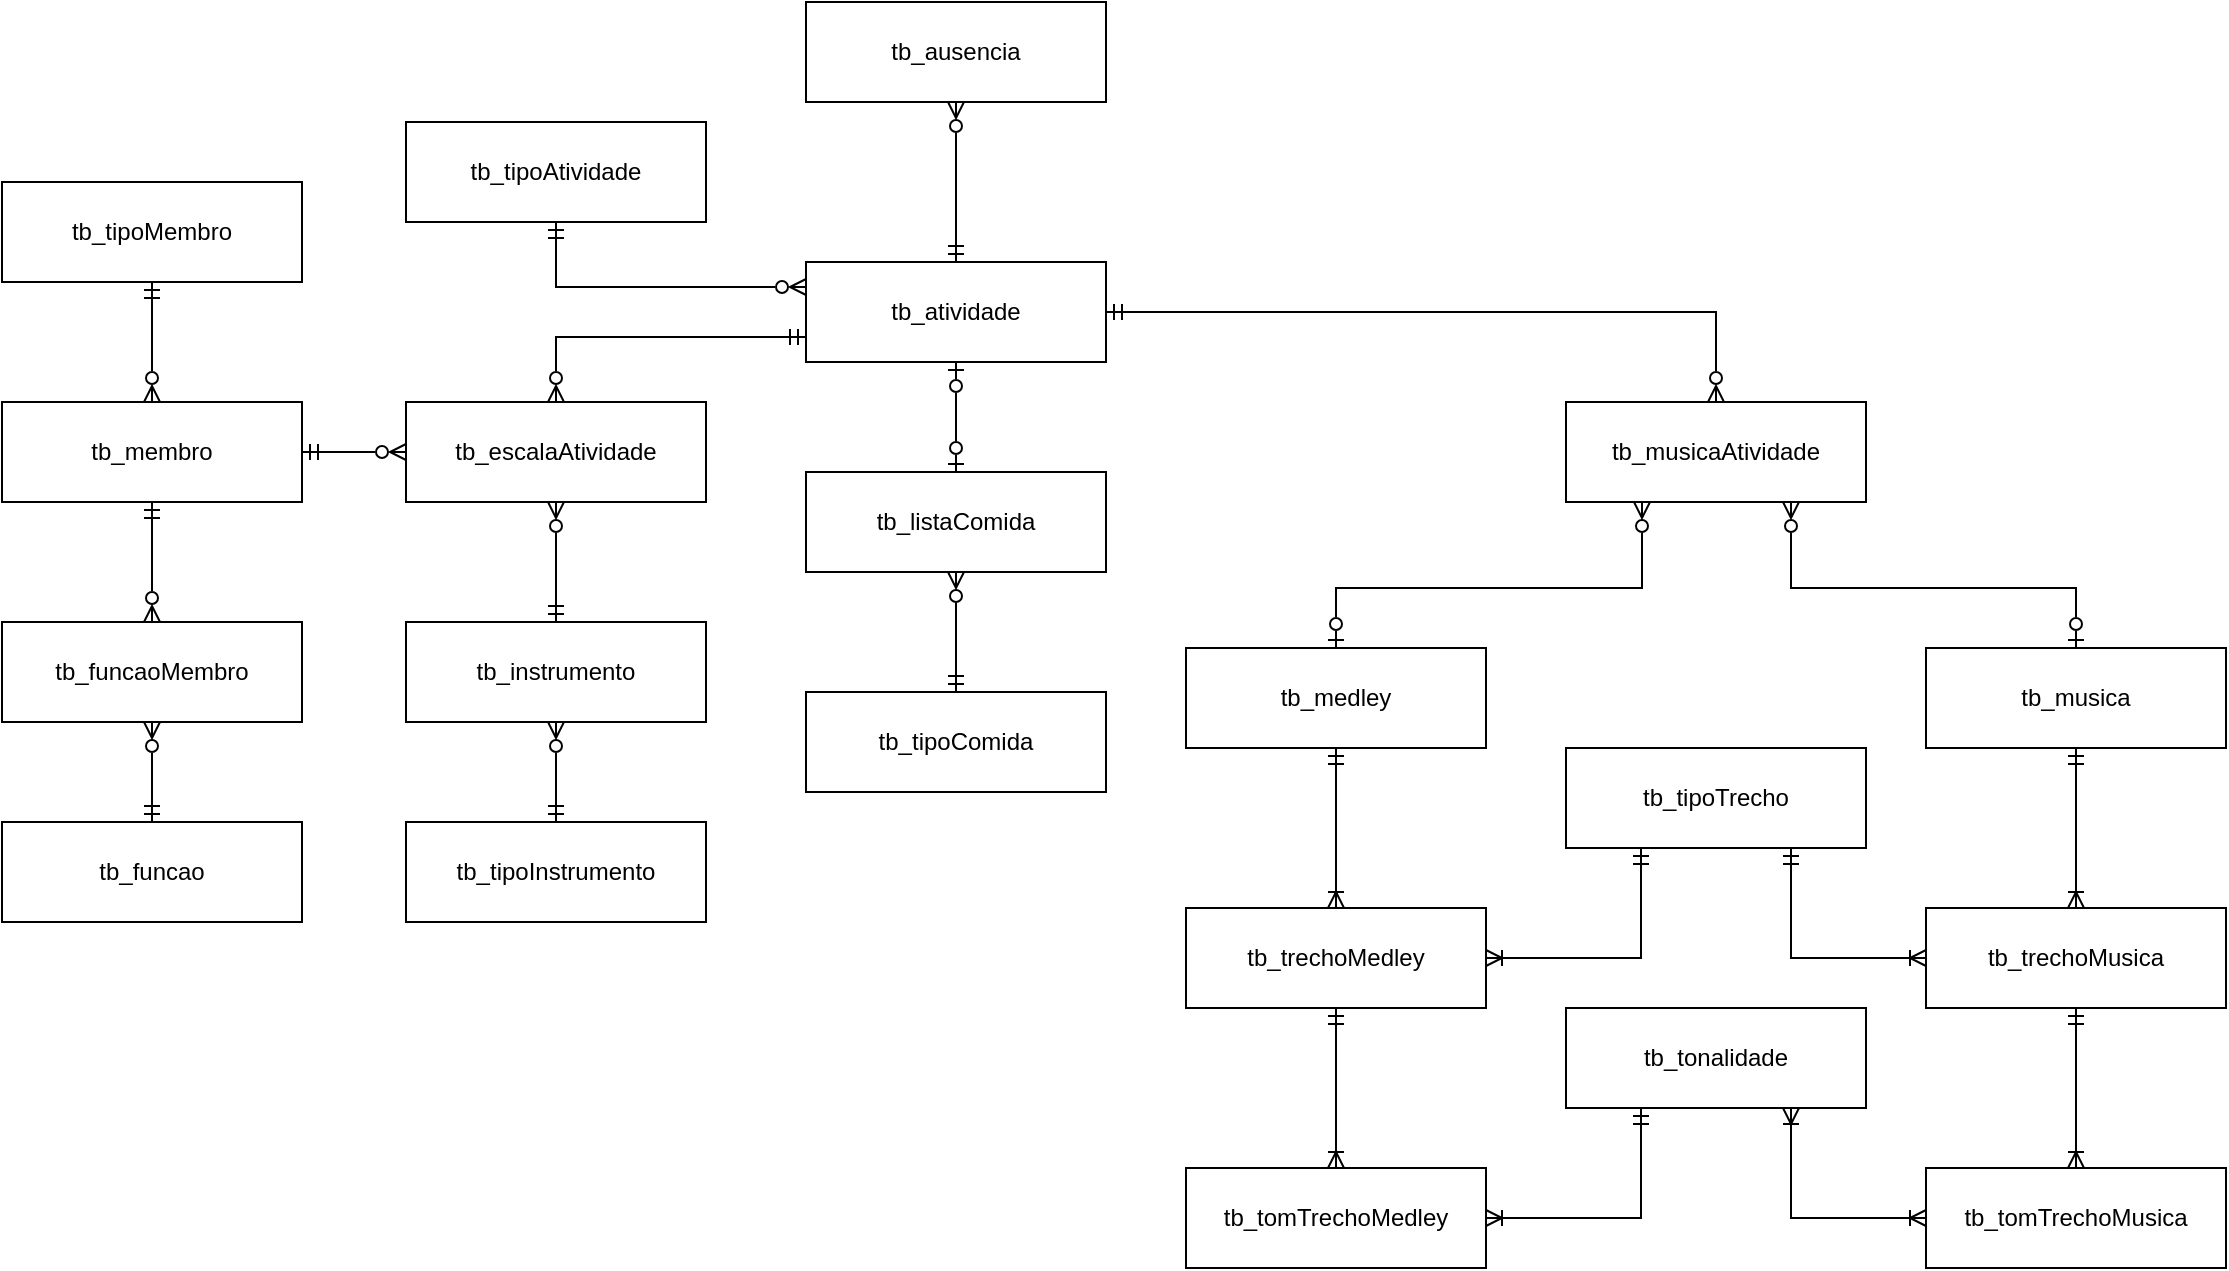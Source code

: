 <mxfile version="25.0.3">
  <diagram name="Página-1" id="maA3yK0d_ux8RwPpMDyS">
    <mxGraphModel dx="1829" dy="811" grid="1" gridSize="10" guides="1" tooltips="1" connect="1" arrows="1" fold="1" page="1" pageScale="1" pageWidth="1169" pageHeight="827" math="0" shadow="0">
      <root>
        <mxCell id="0" />
        <mxCell id="1" parent="0" />
        <mxCell id="9U1qTvpX64fxGLxcpBmz-4" value="" style="edgeStyle=orthogonalEdgeStyle;rounded=0;orthogonalLoop=1;jettySize=auto;html=1;fontFamily=Helvetica;fontSize=12;fontColor=default;endArrow=ERzeroToMany;endFill=0;entryX=0;entryY=0.5;entryDx=0;entryDy=0;startArrow=ERmandOne;startFill=0;" edge="1" parent="1" source="9U1qTvpX64fxGLxcpBmz-1" target="9U1qTvpX64fxGLxcpBmz-3">
          <mxGeometry relative="1" as="geometry" />
        </mxCell>
        <mxCell id="9U1qTvpX64fxGLxcpBmz-14" style="edgeStyle=orthogonalEdgeStyle;shape=connector;rounded=0;orthogonalLoop=1;jettySize=auto;html=1;strokeColor=default;align=center;verticalAlign=middle;fontFamily=Helvetica;fontSize=12;fontColor=default;labelBackgroundColor=default;endArrow=ERzeroToMany;endFill=0;startArrow=ERmandOne;startFill=0;" edge="1" parent="1" source="9U1qTvpX64fxGLxcpBmz-1" target="9U1qTvpX64fxGLxcpBmz-11">
          <mxGeometry relative="1" as="geometry" />
        </mxCell>
        <mxCell id="9U1qTvpX64fxGLxcpBmz-1" value="tb_membro" style="rounded=0;whiteSpace=wrap;html=1;" vertex="1" parent="1">
          <mxGeometry x="43" y="260" width="150" height="50" as="geometry" />
        </mxCell>
        <mxCell id="9U1qTvpX64fxGLxcpBmz-16" value="" style="edgeStyle=orthogonalEdgeStyle;shape=connector;rounded=0;orthogonalLoop=1;jettySize=auto;html=1;strokeColor=default;align=center;verticalAlign=middle;fontFamily=Helvetica;fontSize=12;fontColor=default;labelBackgroundColor=default;endArrow=ERmandOne;endFill=0;startArrow=ERzeroToMany;startFill=0;" edge="1" parent="1" source="9U1qTvpX64fxGLxcpBmz-3" target="9U1qTvpX64fxGLxcpBmz-15">
          <mxGeometry relative="1" as="geometry" />
        </mxCell>
        <mxCell id="9U1qTvpX64fxGLxcpBmz-3" value="tb_escalaAtividade" style="rounded=0;whiteSpace=wrap;html=1;" vertex="1" parent="1">
          <mxGeometry x="245" y="260" width="150" height="50" as="geometry" />
        </mxCell>
        <mxCell id="9U1qTvpX64fxGLxcpBmz-12" value="" style="edgeStyle=orthogonalEdgeStyle;shape=connector;rounded=0;orthogonalLoop=1;jettySize=auto;html=1;strokeColor=default;align=center;verticalAlign=middle;fontFamily=Helvetica;fontSize=12;fontColor=default;labelBackgroundColor=default;endArrow=ERzeroToMany;endFill=0;startArrow=ERmandOne;startFill=0;" edge="1" parent="1" source="9U1qTvpX64fxGLxcpBmz-7" target="9U1qTvpX64fxGLxcpBmz-11">
          <mxGeometry relative="1" as="geometry" />
        </mxCell>
        <mxCell id="9U1qTvpX64fxGLxcpBmz-7" value="tb_funcao" style="rounded=0;whiteSpace=wrap;html=1;" vertex="1" parent="1">
          <mxGeometry x="43" y="470" width="150" height="50" as="geometry" />
        </mxCell>
        <mxCell id="9U1qTvpX64fxGLxcpBmz-13" style="edgeStyle=orthogonalEdgeStyle;shape=connector;rounded=0;orthogonalLoop=1;jettySize=auto;html=1;strokeColor=default;align=center;verticalAlign=middle;fontFamily=Helvetica;fontSize=12;fontColor=default;labelBackgroundColor=default;endArrow=ERzeroToMany;endFill=0;startArrow=ERmandOne;startFill=0;" edge="1" parent="1" source="9U1qTvpX64fxGLxcpBmz-9" target="9U1qTvpX64fxGLxcpBmz-1">
          <mxGeometry relative="1" as="geometry" />
        </mxCell>
        <mxCell id="9U1qTvpX64fxGLxcpBmz-9" value="tb_tipoMembro" style="rounded=0;whiteSpace=wrap;html=1;" vertex="1" parent="1">
          <mxGeometry x="43" y="150" width="150" height="50" as="geometry" />
        </mxCell>
        <mxCell id="9U1qTvpX64fxGLxcpBmz-11" value="tb_funcaoMembro" style="rounded=0;whiteSpace=wrap;html=1;" vertex="1" parent="1">
          <mxGeometry x="43" y="370" width="150" height="50" as="geometry" />
        </mxCell>
        <mxCell id="9U1qTvpX64fxGLxcpBmz-18" value="" style="edgeStyle=orthogonalEdgeStyle;shape=connector;rounded=0;orthogonalLoop=1;jettySize=auto;html=1;strokeColor=default;align=center;verticalAlign=middle;fontFamily=Helvetica;fontSize=12;fontColor=default;labelBackgroundColor=default;endArrow=ERmandOne;endFill=0;startArrow=ERzeroToMany;startFill=0;" edge="1" parent="1" source="9U1qTvpX64fxGLxcpBmz-15" target="9U1qTvpX64fxGLxcpBmz-17">
          <mxGeometry relative="1" as="geometry" />
        </mxCell>
        <mxCell id="9U1qTvpX64fxGLxcpBmz-15" value="tb_instrumento" style="rounded=0;whiteSpace=wrap;html=1;" vertex="1" parent="1">
          <mxGeometry x="245" y="370" width="150" height="50" as="geometry" />
        </mxCell>
        <mxCell id="9U1qTvpX64fxGLxcpBmz-17" value="tb_tipoI&lt;span style=&quot;background-color: initial;&quot;&gt;nstrumento&lt;/span&gt;" style="rounded=0;whiteSpace=wrap;html=1;" vertex="1" parent="1">
          <mxGeometry x="245" y="470" width="150" height="50" as="geometry" />
        </mxCell>
        <mxCell id="9U1qTvpX64fxGLxcpBmz-21" value="" style="edgeStyle=orthogonalEdgeStyle;shape=connector;rounded=0;orthogonalLoop=1;jettySize=auto;html=1;strokeColor=default;align=center;verticalAlign=middle;fontFamily=Helvetica;fontSize=12;fontColor=default;labelBackgroundColor=default;endArrow=ERzeroToMany;endFill=0;exitX=0;exitY=0.75;exitDx=0;exitDy=0;entryX=0.5;entryY=0;entryDx=0;entryDy=0;startArrow=ERmandOne;startFill=0;" edge="1" parent="1" source="9U1qTvpX64fxGLxcpBmz-19" target="9U1qTvpX64fxGLxcpBmz-3">
          <mxGeometry relative="1" as="geometry" />
        </mxCell>
        <mxCell id="9U1qTvpX64fxGLxcpBmz-23" value="" style="edgeStyle=orthogonalEdgeStyle;shape=connector;rounded=0;orthogonalLoop=1;jettySize=auto;html=1;strokeColor=default;align=center;verticalAlign=middle;fontFamily=Helvetica;fontSize=12;fontColor=default;labelBackgroundColor=default;endArrow=ERmandOne;endFill=0;exitX=0;exitY=0.25;exitDx=0;exitDy=0;startArrow=ERzeroToMany;startFill=0;" edge="1" parent="1" source="9U1qTvpX64fxGLxcpBmz-19" target="9U1qTvpX64fxGLxcpBmz-22">
          <mxGeometry relative="1" as="geometry" />
        </mxCell>
        <mxCell id="9U1qTvpX64fxGLxcpBmz-25" value="" style="edgeStyle=orthogonalEdgeStyle;shape=connector;rounded=0;orthogonalLoop=1;jettySize=auto;html=1;strokeColor=default;align=center;verticalAlign=middle;fontFamily=Helvetica;fontSize=12;fontColor=default;labelBackgroundColor=default;endArrow=ERzeroToOne;endFill=0;exitX=0.5;exitY=1;exitDx=0;exitDy=0;startArrow=ERzeroToOne;startFill=0;" edge="1" parent="1" source="9U1qTvpX64fxGLxcpBmz-19" target="9U1qTvpX64fxGLxcpBmz-24">
          <mxGeometry relative="1" as="geometry" />
        </mxCell>
        <mxCell id="9U1qTvpX64fxGLxcpBmz-28" style="edgeStyle=orthogonalEdgeStyle;shape=connector;rounded=0;orthogonalLoop=1;jettySize=auto;html=1;exitX=0.5;exitY=0;exitDx=0;exitDy=0;strokeColor=default;align=center;verticalAlign=middle;fontFamily=Helvetica;fontSize=12;fontColor=default;labelBackgroundColor=default;endArrow=ERzeroToMany;endFill=0;startArrow=ERmandOne;startFill=0;" edge="1" parent="1" source="9U1qTvpX64fxGLxcpBmz-19" target="9U1qTvpX64fxGLxcpBmz-29">
          <mxGeometry relative="1" as="geometry">
            <mxPoint x="675" y="300" as="targetPoint" />
          </mxGeometry>
        </mxCell>
        <mxCell id="9U1qTvpX64fxGLxcpBmz-31" value="" style="edgeStyle=orthogonalEdgeStyle;shape=connector;rounded=0;orthogonalLoop=1;jettySize=auto;html=1;strokeColor=default;align=center;verticalAlign=middle;fontFamily=Helvetica;fontSize=12;fontColor=default;labelBackgroundColor=default;endArrow=ERzeroToMany;endFill=0;exitX=1;exitY=0.5;exitDx=0;exitDy=0;startArrow=ERmandOne;startFill=0;" edge="1" parent="1" source="9U1qTvpX64fxGLxcpBmz-19" target="9U1qTvpX64fxGLxcpBmz-30">
          <mxGeometry relative="1" as="geometry" />
        </mxCell>
        <mxCell id="9U1qTvpX64fxGLxcpBmz-19" value="tb_atividade" style="rounded=0;whiteSpace=wrap;html=1;" vertex="1" parent="1">
          <mxGeometry x="445" y="190" width="150" height="50" as="geometry" />
        </mxCell>
        <mxCell id="9U1qTvpX64fxGLxcpBmz-22" value="tb_tipoAtividade" style="rounded=0;whiteSpace=wrap;html=1;strokeColor=default;align=center;verticalAlign=middle;fontFamily=Helvetica;fontSize=12;fontColor=default;labelBackgroundColor=default;fillColor=default;" vertex="1" parent="1">
          <mxGeometry x="245" y="120" width="150" height="50" as="geometry" />
        </mxCell>
        <mxCell id="9U1qTvpX64fxGLxcpBmz-27" value="" style="edgeStyle=orthogonalEdgeStyle;shape=connector;rounded=0;orthogonalLoop=1;jettySize=auto;html=1;strokeColor=default;align=center;verticalAlign=middle;fontFamily=Helvetica;fontSize=12;fontColor=default;labelBackgroundColor=default;endArrow=ERmandOne;endFill=0;startArrow=ERzeroToMany;startFill=0;shadow=0;" edge="1" parent="1" source="9U1qTvpX64fxGLxcpBmz-24" target="9U1qTvpX64fxGLxcpBmz-26">
          <mxGeometry relative="1" as="geometry" />
        </mxCell>
        <mxCell id="9U1qTvpX64fxGLxcpBmz-24" value="tb_listaComida" style="rounded=0;whiteSpace=wrap;html=1;" vertex="1" parent="1">
          <mxGeometry x="445" y="295" width="150" height="50" as="geometry" />
        </mxCell>
        <mxCell id="9U1qTvpX64fxGLxcpBmz-26" value="tb_tipoComida" style="rounded=0;whiteSpace=wrap;html=1;" vertex="1" parent="1">
          <mxGeometry x="445" y="405" width="150" height="50" as="geometry" />
        </mxCell>
        <mxCell id="9U1qTvpX64fxGLxcpBmz-29" value="tb_ausencia" style="rounded=0;whiteSpace=wrap;html=1;" vertex="1" parent="1">
          <mxGeometry x="445" y="60" width="150" height="50" as="geometry" />
        </mxCell>
        <mxCell id="9U1qTvpX64fxGLxcpBmz-33" value="" style="edgeStyle=orthogonalEdgeStyle;shape=connector;rounded=0;orthogonalLoop=1;jettySize=auto;html=1;strokeColor=default;align=center;verticalAlign=middle;fontFamily=Helvetica;fontSize=12;fontColor=default;labelBackgroundColor=default;endArrow=ERzeroToOne;endFill=0;startArrow=ERzeroToMany;startFill=0;" edge="1" parent="1" source="9U1qTvpX64fxGLxcpBmz-30" target="9U1qTvpX64fxGLxcpBmz-32">
          <mxGeometry relative="1" as="geometry">
            <Array as="points">
              <mxPoint x="863" y="353" />
              <mxPoint x="710" y="353" />
            </Array>
          </mxGeometry>
        </mxCell>
        <mxCell id="9U1qTvpX64fxGLxcpBmz-35" value="" style="edgeStyle=orthogonalEdgeStyle;shape=connector;rounded=0;orthogonalLoop=1;jettySize=auto;html=1;strokeColor=default;align=center;verticalAlign=middle;fontFamily=Helvetica;fontSize=12;fontColor=default;labelBackgroundColor=default;endArrow=ERzeroToOne;endFill=0;exitX=0.75;exitY=1;exitDx=0;exitDy=0;startArrow=ERzeroToMany;startFill=0;" edge="1" parent="1" source="9U1qTvpX64fxGLxcpBmz-30" target="9U1qTvpX64fxGLxcpBmz-34">
          <mxGeometry relative="1" as="geometry">
            <Array as="points">
              <mxPoint x="938" y="353" />
              <mxPoint x="1080" y="353" />
            </Array>
          </mxGeometry>
        </mxCell>
        <mxCell id="9U1qTvpX64fxGLxcpBmz-30" value="tb_musicaAtividade" style="rounded=0;whiteSpace=wrap;html=1;strokeColor=default;align=center;verticalAlign=middle;fontFamily=Helvetica;fontSize=12;fontColor=default;labelBackgroundColor=default;fillColor=default;" vertex="1" parent="1">
          <mxGeometry x="825" y="260" width="150" height="50" as="geometry" />
        </mxCell>
        <mxCell id="9U1qTvpX64fxGLxcpBmz-37" value="" style="edgeStyle=orthogonalEdgeStyle;shape=connector;rounded=0;orthogonalLoop=1;jettySize=auto;html=1;strokeColor=default;align=center;verticalAlign=middle;fontFamily=Helvetica;fontSize=12;fontColor=default;labelBackgroundColor=default;endArrow=ERoneToMany;endFill=0;startArrow=ERmandOne;startFill=0;" edge="1" parent="1" source="9U1qTvpX64fxGLxcpBmz-32" target="9U1qTvpX64fxGLxcpBmz-36">
          <mxGeometry relative="1" as="geometry" />
        </mxCell>
        <mxCell id="9U1qTvpX64fxGLxcpBmz-32" value="tb_medley" style="rounded=0;whiteSpace=wrap;html=1;strokeColor=default;align=center;verticalAlign=middle;fontFamily=Helvetica;fontSize=12;fontColor=default;labelBackgroundColor=default;fillColor=default;" vertex="1" parent="1">
          <mxGeometry x="635" y="383" width="150" height="50" as="geometry" />
        </mxCell>
        <mxCell id="9U1qTvpX64fxGLxcpBmz-42" style="edgeStyle=orthogonalEdgeStyle;shape=connector;rounded=0;orthogonalLoop=1;jettySize=auto;html=1;strokeColor=default;align=center;verticalAlign=middle;fontFamily=Helvetica;fontSize=12;fontColor=default;labelBackgroundColor=default;endArrow=ERoneToMany;endFill=0;startArrow=ERmandOne;startFill=0;" edge="1" parent="1" source="9U1qTvpX64fxGLxcpBmz-34" target="9U1qTvpX64fxGLxcpBmz-40">
          <mxGeometry relative="1" as="geometry" />
        </mxCell>
        <mxCell id="9U1qTvpX64fxGLxcpBmz-34" value="tb_musica" style="rounded=0;whiteSpace=wrap;html=1;strokeColor=default;align=center;verticalAlign=middle;fontFamily=Helvetica;fontSize=12;fontColor=default;labelBackgroundColor=default;fillColor=default;" vertex="1" parent="1">
          <mxGeometry x="1005" y="383" width="150" height="50" as="geometry" />
        </mxCell>
        <mxCell id="9U1qTvpX64fxGLxcpBmz-39" value="" style="edgeStyle=orthogonalEdgeStyle;shape=connector;rounded=0;orthogonalLoop=1;jettySize=auto;html=1;strokeColor=default;align=center;verticalAlign=middle;fontFamily=Helvetica;fontSize=12;fontColor=default;labelBackgroundColor=default;endArrow=ERmandOne;endFill=0;entryX=0.25;entryY=1;entryDx=0;entryDy=0;startArrow=ERoneToMany;startFill=0;" edge="1" parent="1" source="9U1qTvpX64fxGLxcpBmz-36" target="9U1qTvpX64fxGLxcpBmz-38">
          <mxGeometry relative="1" as="geometry" />
        </mxCell>
        <mxCell id="9U1qTvpX64fxGLxcpBmz-44" value="" style="edgeStyle=orthogonalEdgeStyle;shape=connector;rounded=0;orthogonalLoop=1;jettySize=auto;html=1;strokeColor=default;align=center;verticalAlign=middle;fontFamily=Helvetica;fontSize=12;fontColor=default;labelBackgroundColor=default;endArrow=ERoneToMany;endFill=0;startArrow=ERmandOne;startFill=0;" edge="1" parent="1" source="9U1qTvpX64fxGLxcpBmz-36" target="9U1qTvpX64fxGLxcpBmz-43">
          <mxGeometry relative="1" as="geometry" />
        </mxCell>
        <mxCell id="9U1qTvpX64fxGLxcpBmz-36" value="tb_trechoMedley" style="rounded=0;whiteSpace=wrap;html=1;strokeColor=default;align=center;verticalAlign=middle;fontFamily=Helvetica;fontSize=12;fontColor=default;labelBackgroundColor=default;fillColor=default;" vertex="1" parent="1">
          <mxGeometry x="635" y="513" width="150" height="50" as="geometry" />
        </mxCell>
        <mxCell id="9U1qTvpX64fxGLxcpBmz-41" value="" style="edgeStyle=orthogonalEdgeStyle;shape=connector;rounded=0;orthogonalLoop=1;jettySize=auto;html=1;strokeColor=default;align=center;verticalAlign=middle;fontFamily=Helvetica;fontSize=12;fontColor=default;labelBackgroundColor=default;endArrow=ERoneToMany;endFill=0;exitX=0.75;exitY=1;exitDx=0;exitDy=0;entryX=0;entryY=0.5;entryDx=0;entryDy=0;startArrow=ERmandOne;startFill=0;" edge="1" parent="1" source="9U1qTvpX64fxGLxcpBmz-38" target="9U1qTvpX64fxGLxcpBmz-40">
          <mxGeometry relative="1" as="geometry" />
        </mxCell>
        <mxCell id="9U1qTvpX64fxGLxcpBmz-38" value="tb_tipoTrecho" style="rounded=0;whiteSpace=wrap;html=1;strokeColor=default;align=center;verticalAlign=middle;fontFamily=Helvetica;fontSize=12;fontColor=default;labelBackgroundColor=default;fillColor=default;" vertex="1" parent="1">
          <mxGeometry x="825" y="433" width="150" height="50" as="geometry" />
        </mxCell>
        <mxCell id="9U1qTvpX64fxGLxcpBmz-48" value="" style="edgeStyle=orthogonalEdgeStyle;shape=connector;rounded=0;orthogonalLoop=1;jettySize=auto;html=1;strokeColor=default;align=center;verticalAlign=middle;fontFamily=Helvetica;fontSize=12;fontColor=default;labelBackgroundColor=default;endArrow=ERoneToMany;endFill=0;startArrow=ERmandOne;startFill=0;" edge="1" parent="1" source="9U1qTvpX64fxGLxcpBmz-40" target="9U1qTvpX64fxGLxcpBmz-47">
          <mxGeometry relative="1" as="geometry" />
        </mxCell>
        <mxCell id="9U1qTvpX64fxGLxcpBmz-40" value="tb_trechoMusica" style="rounded=0;whiteSpace=wrap;html=1;strokeColor=default;align=center;verticalAlign=middle;fontFamily=Helvetica;fontSize=12;fontColor=default;labelBackgroundColor=default;fillColor=default;" vertex="1" parent="1">
          <mxGeometry x="1005" y="513" width="150" height="50" as="geometry" />
        </mxCell>
        <mxCell id="9U1qTvpX64fxGLxcpBmz-46" value="" style="edgeStyle=orthogonalEdgeStyle;shape=connector;rounded=0;orthogonalLoop=1;jettySize=auto;html=1;strokeColor=default;align=center;verticalAlign=middle;fontFamily=Helvetica;fontSize=12;fontColor=default;labelBackgroundColor=default;endArrow=ERmandOne;endFill=0;entryX=0.25;entryY=1;entryDx=0;entryDy=0;startArrow=ERoneToMany;startFill=0;" edge="1" parent="1" source="9U1qTvpX64fxGLxcpBmz-43" target="9U1qTvpX64fxGLxcpBmz-45">
          <mxGeometry relative="1" as="geometry" />
        </mxCell>
        <mxCell id="9U1qTvpX64fxGLxcpBmz-43" value="tb_tomTrechoMedley" style="rounded=0;whiteSpace=wrap;html=1;strokeColor=default;align=center;verticalAlign=middle;fontFamily=Helvetica;fontSize=12;fontColor=default;labelBackgroundColor=default;fillColor=default;" vertex="1" parent="1">
          <mxGeometry x="635" y="643" width="150" height="50" as="geometry" />
        </mxCell>
        <mxCell id="9U1qTvpX64fxGLxcpBmz-45" value="tb_tonalidade" style="rounded=0;whiteSpace=wrap;html=1;strokeColor=default;align=center;verticalAlign=middle;fontFamily=Helvetica;fontSize=12;fontColor=default;labelBackgroundColor=default;fillColor=default;" vertex="1" parent="1">
          <mxGeometry x="825" y="563" width="150" height="50" as="geometry" />
        </mxCell>
        <mxCell id="9U1qTvpX64fxGLxcpBmz-49" style="edgeStyle=orthogonalEdgeStyle;shape=connector;rounded=0;orthogonalLoop=1;jettySize=auto;html=1;entryX=0.75;entryY=1;entryDx=0;entryDy=0;strokeColor=default;align=center;verticalAlign=middle;fontFamily=Helvetica;fontSize=12;fontColor=default;labelBackgroundColor=default;endArrow=ERoneToMany;endFill=0;startArrow=ERoneToMany;startFill=0;" edge="1" parent="1" source="9U1qTvpX64fxGLxcpBmz-47" target="9U1qTvpX64fxGLxcpBmz-45">
          <mxGeometry relative="1" as="geometry" />
        </mxCell>
        <mxCell id="9U1qTvpX64fxGLxcpBmz-47" value="tb_tomTrechoMusica" style="rounded=0;whiteSpace=wrap;html=1;strokeColor=default;align=center;verticalAlign=middle;fontFamily=Helvetica;fontSize=12;fontColor=default;labelBackgroundColor=default;fillColor=default;" vertex="1" parent="1">
          <mxGeometry x="1005" y="643" width="150" height="50" as="geometry" />
        </mxCell>
      </root>
    </mxGraphModel>
  </diagram>
</mxfile>

